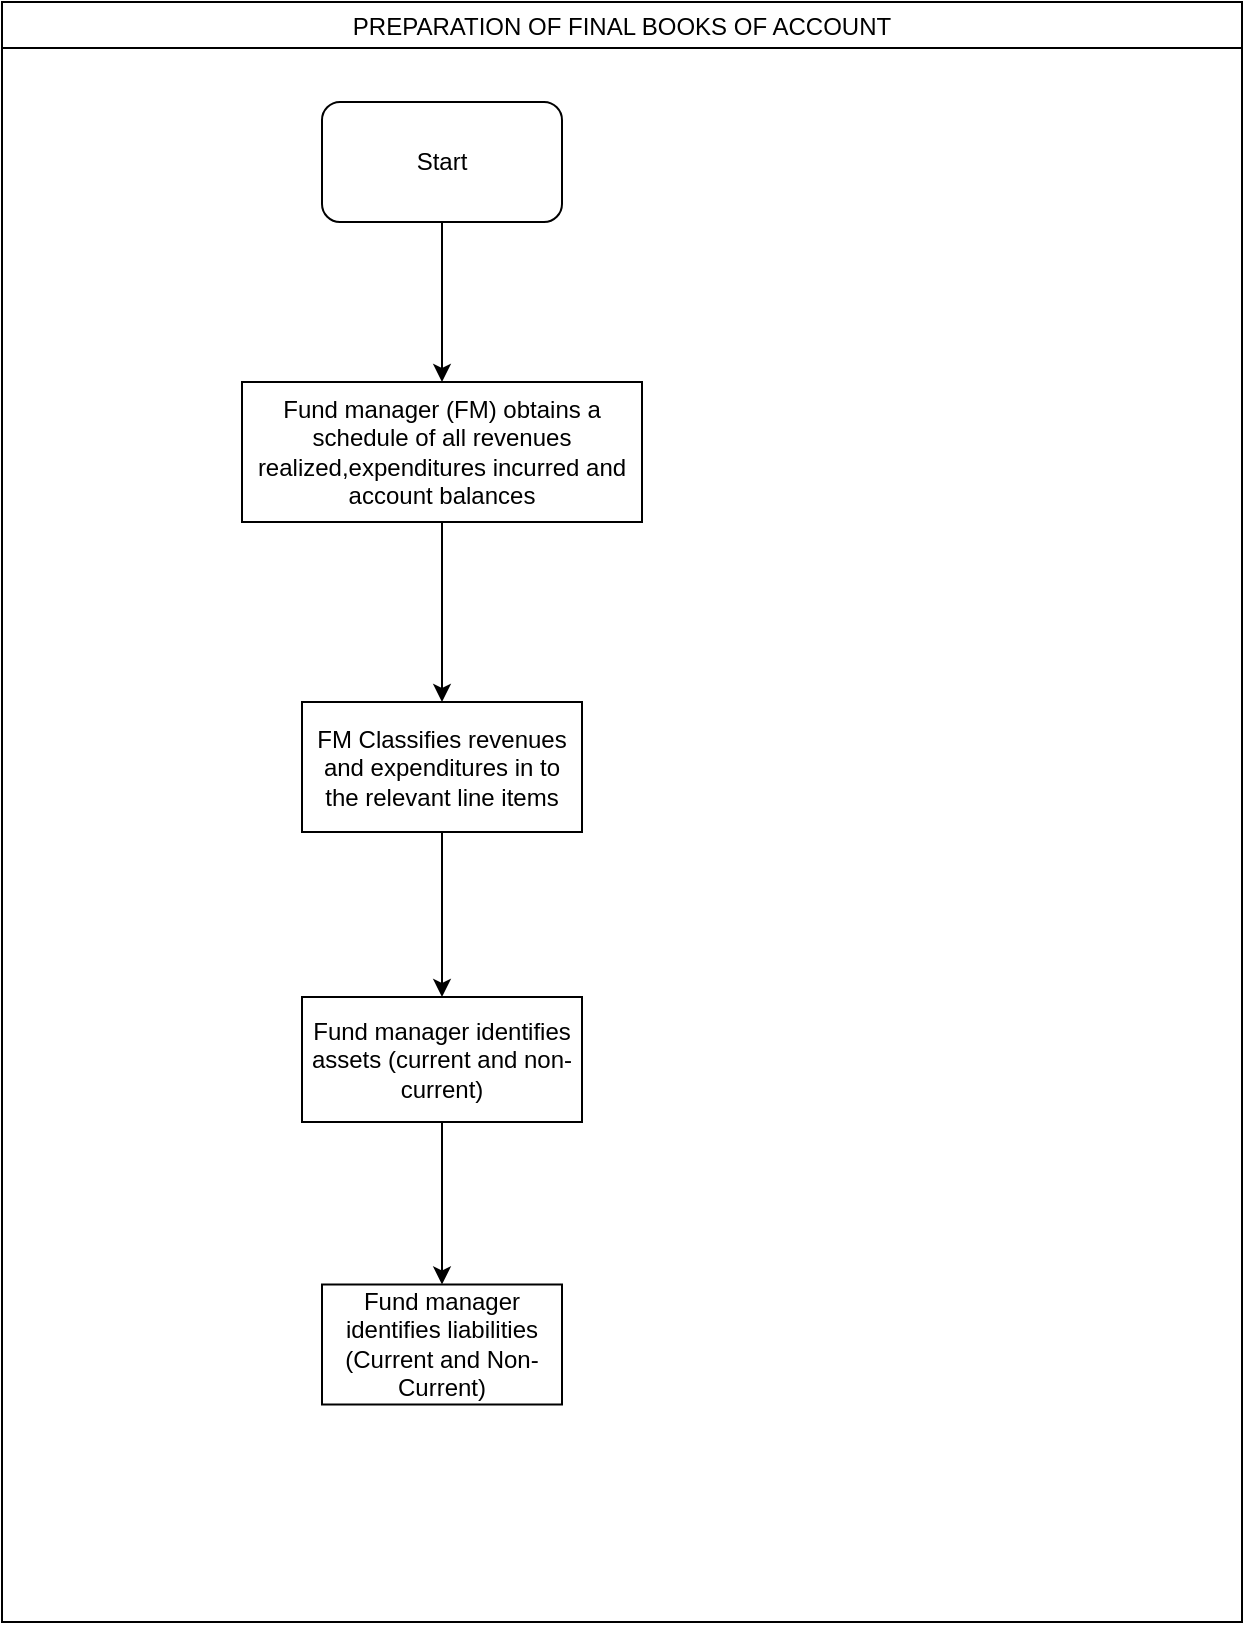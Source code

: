 <mxfile version="14.7.7" type="github">
  <diagram id="uN3tepQTVBzatROp3jJb" name="Page-1">
    <mxGraphModel dx="1038" dy="508" grid="1" gridSize="10" guides="1" tooltips="1" connect="1" arrows="1" fold="1" page="1" pageScale="1" pageWidth="1169" pageHeight="827" math="0" shadow="0">
      <root>
        <mxCell id="0" />
        <mxCell id="1" parent="0" />
        <mxCell id="cWVWdxgGTWWHGKepkyrB-1" value="PREPARATION OF FINAL BOOKS OF ACCOUNT" style="swimlane;fontStyle=0" vertex="1" parent="1">
          <mxGeometry x="10" y="10" width="620" height="810" as="geometry" />
        </mxCell>
        <mxCell id="cWVWdxgGTWWHGKepkyrB-2" value="Start" style="rounded=1;whiteSpace=wrap;html=1;" vertex="1" parent="cWVWdxgGTWWHGKepkyrB-1">
          <mxGeometry x="160" y="50" width="120" height="60" as="geometry" />
        </mxCell>
        <mxCell id="cWVWdxgGTWWHGKepkyrB-5" value="Fund manager (FM) &lt;span lang=&quot;EN-GB&quot;&gt;obtains a schedule of all revenues realized,expenditures incurred and account balances &lt;/span&gt;" style="rounded=0;whiteSpace=wrap;html=1;" vertex="1" parent="cWVWdxgGTWWHGKepkyrB-1">
          <mxGeometry x="120" y="190" width="200" height="70" as="geometry" />
        </mxCell>
        <mxCell id="cWVWdxgGTWWHGKepkyrB-4" value="" style="edgeStyle=orthogonalEdgeStyle;rounded=0;orthogonalLoop=1;jettySize=auto;html=1;" edge="1" parent="cWVWdxgGTWWHGKepkyrB-1" source="cWVWdxgGTWWHGKepkyrB-2" target="cWVWdxgGTWWHGKepkyrB-5">
          <mxGeometry relative="1" as="geometry">
            <mxPoint x="220" y="190" as="targetPoint" />
          </mxGeometry>
        </mxCell>
        <mxCell id="cWVWdxgGTWWHGKepkyrB-6" value="&lt;span lang=&quot;EN-GB&quot;&gt;FM Classifies revenues and expenditures in to the relevant line items&lt;/span&gt;" style="whiteSpace=wrap;html=1;rounded=0;" vertex="1" parent="cWVWdxgGTWWHGKepkyrB-1">
          <mxGeometry x="150" y="350" width="140" height="65" as="geometry" />
        </mxCell>
        <mxCell id="cWVWdxgGTWWHGKepkyrB-7" value="" style="edgeStyle=orthogonalEdgeStyle;rounded=0;orthogonalLoop=1;jettySize=auto;html=1;" edge="1" parent="cWVWdxgGTWWHGKepkyrB-1" source="cWVWdxgGTWWHGKepkyrB-5" target="cWVWdxgGTWWHGKepkyrB-6">
          <mxGeometry relative="1" as="geometry" />
        </mxCell>
        <mxCell id="cWVWdxgGTWWHGKepkyrB-11" value="" style="edgeStyle=orthogonalEdgeStyle;rounded=0;orthogonalLoop=1;jettySize=auto;html=1;" edge="1" parent="1" source="cWVWdxgGTWWHGKepkyrB-8" target="cWVWdxgGTWWHGKepkyrB-10">
          <mxGeometry relative="1" as="geometry" />
        </mxCell>
        <mxCell id="cWVWdxgGTWWHGKepkyrB-8" value="Fund manager identifies assets (&lt;span lang=&quot;EN-GB&quot;&gt;current and non-current)&lt;br&gt;&lt;/span&gt;" style="whiteSpace=wrap;html=1;rounded=0;" vertex="1" parent="1">
          <mxGeometry x="160" y="507.5" width="140" height="62.5" as="geometry" />
        </mxCell>
        <mxCell id="cWVWdxgGTWWHGKepkyrB-9" value="" style="edgeStyle=orthogonalEdgeStyle;rounded=0;orthogonalLoop=1;jettySize=auto;html=1;" edge="1" parent="1" source="cWVWdxgGTWWHGKepkyrB-6" target="cWVWdxgGTWWHGKepkyrB-8">
          <mxGeometry relative="1" as="geometry" />
        </mxCell>
        <mxCell id="cWVWdxgGTWWHGKepkyrB-10" value="Fund manager &lt;span lang=&quot;EN-GB&quot;&gt;identifies liabilities (Current and Non-Current)&lt;/span&gt;" style="whiteSpace=wrap;html=1;rounded=0;" vertex="1" parent="1">
          <mxGeometry x="170" y="651.25" width="120" height="60" as="geometry" />
        </mxCell>
      </root>
    </mxGraphModel>
  </diagram>
</mxfile>
